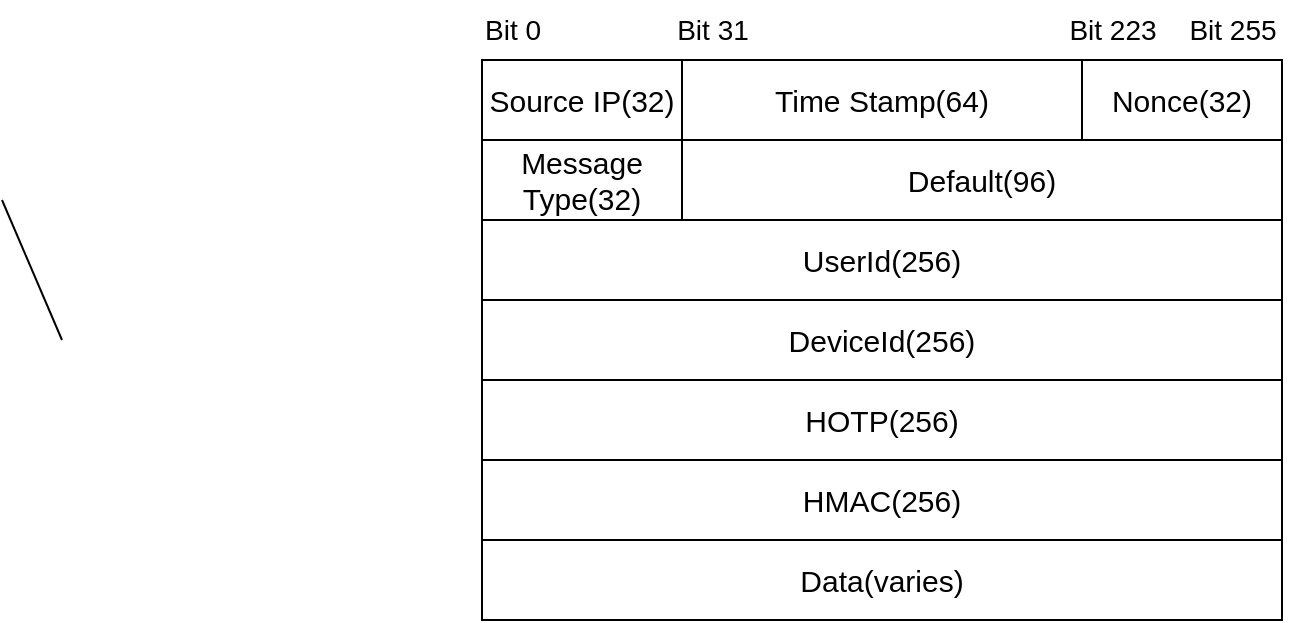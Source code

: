 <mxfile version="21.6.2" type="github">
  <diagram name="第 1 页" id="qGIdX1olKemFDS8tXgz6">
    <mxGraphModel dx="1816" dy="517" grid="1" gridSize="10" guides="1" tooltips="1" connect="1" arrows="1" fold="1" page="1" pageScale="1" pageWidth="827" pageHeight="1169" math="0" shadow="0">
      <root>
        <mxCell id="0" />
        <mxCell id="1" parent="0" />
        <mxCell id="s9OYYba4y8QbkQLgZbTi-2" value="&lt;font style=&quot;font-size: 15px;&quot;&gt;Source IP(32)&lt;/font&gt;" style="rounded=0;whiteSpace=wrap;html=1;" vertex="1" parent="1">
          <mxGeometry x="160" y="250" width="100" height="40" as="geometry" />
        </mxCell>
        <mxCell id="s9OYYba4y8QbkQLgZbTi-3" value="" style="endArrow=none;html=1;rounded=0;" edge="1" parent="1">
          <mxGeometry width="50" height="50" relative="1" as="geometry">
            <mxPoint x="-50" y="390" as="sourcePoint" />
            <mxPoint x="-80" y="320" as="targetPoint" />
          </mxGeometry>
        </mxCell>
        <mxCell id="s9OYYba4y8QbkQLgZbTi-4" value="&lt;font style=&quot;font-size: 15px;&quot;&gt;Time Stamp(64)&lt;/font&gt;" style="rounded=0;whiteSpace=wrap;html=1;" vertex="1" parent="1">
          <mxGeometry x="260" y="250" width="200" height="40" as="geometry" />
        </mxCell>
        <mxCell id="s9OYYba4y8QbkQLgZbTi-5" value="&lt;font style=&quot;font-size: 15px;&quot;&gt;Nonce(32)&lt;/font&gt;" style="rounded=0;whiteSpace=wrap;html=1;" vertex="1" parent="1">
          <mxGeometry x="460" y="250" width="100" height="40" as="geometry" />
        </mxCell>
        <mxCell id="s9OYYba4y8QbkQLgZbTi-6" value="&lt;font style=&quot;font-size: 15px;&quot;&gt;Message Type(32)&lt;/font&gt;" style="rounded=0;whiteSpace=wrap;html=1;" vertex="1" parent="1">
          <mxGeometry x="160" y="290" width="100" height="40" as="geometry" />
        </mxCell>
        <mxCell id="s9OYYba4y8QbkQLgZbTi-7" value="&lt;font style=&quot;font-size: 15px;&quot;&gt;Default(96)&lt;/font&gt;" style="rounded=0;whiteSpace=wrap;html=1;" vertex="1" parent="1">
          <mxGeometry x="260" y="290" width="300" height="40" as="geometry" />
        </mxCell>
        <mxCell id="s9OYYba4y8QbkQLgZbTi-8" value="&lt;font style=&quot;font-size: 15px;&quot;&gt;UserId(256)&lt;/font&gt;" style="rounded=0;whiteSpace=wrap;html=1;" vertex="1" parent="1">
          <mxGeometry x="160" y="330" width="400" height="40" as="geometry" />
        </mxCell>
        <mxCell id="s9OYYba4y8QbkQLgZbTi-9" value="&lt;font style=&quot;font-size: 15px;&quot;&gt;DeviceId(256)&lt;/font&gt;" style="rounded=0;whiteSpace=wrap;html=1;" vertex="1" parent="1">
          <mxGeometry x="160" y="370" width="400" height="40" as="geometry" />
        </mxCell>
        <mxCell id="s9OYYba4y8QbkQLgZbTi-10" value="&lt;font style=&quot;font-size: 15px;&quot;&gt;HOTP(256)&lt;/font&gt;" style="rounded=0;whiteSpace=wrap;html=1;" vertex="1" parent="1">
          <mxGeometry x="160" y="410" width="400" height="40" as="geometry" />
        </mxCell>
        <mxCell id="s9OYYba4y8QbkQLgZbTi-11" value="&lt;font style=&quot;font-size: 15px;&quot;&gt;HMAC(256)&lt;/font&gt;" style="rounded=0;whiteSpace=wrap;html=1;" vertex="1" parent="1">
          <mxGeometry x="160" y="450" width="400" height="40" as="geometry" />
        </mxCell>
        <mxCell id="s9OYYba4y8QbkQLgZbTi-12" value="&lt;font style=&quot;font-size: 15px;&quot;&gt;Data(varies)&lt;/font&gt;" style="rounded=0;whiteSpace=wrap;html=1;" vertex="1" parent="1">
          <mxGeometry x="160" y="490" width="400" height="40" as="geometry" />
        </mxCell>
        <mxCell id="s9OYYba4y8QbkQLgZbTi-13" value="&lt;font style=&quot;font-size: 14px;&quot;&gt;Bit 0&lt;/font&gt;" style="text;html=1;align=center;verticalAlign=middle;resizable=0;points=[];autosize=1;strokeColor=none;fillColor=none;" vertex="1" parent="1">
          <mxGeometry x="150" y="220" width="50" height="30" as="geometry" />
        </mxCell>
        <mxCell id="s9OYYba4y8QbkQLgZbTi-14" value="&lt;font style=&quot;font-size: 14px;&quot;&gt;Bit 31&lt;/font&gt;" style="text;html=1;align=center;verticalAlign=middle;resizable=0;points=[];autosize=1;strokeColor=none;fillColor=none;" vertex="1" parent="1">
          <mxGeometry x="245" y="220" width="60" height="30" as="geometry" />
        </mxCell>
        <mxCell id="s9OYYba4y8QbkQLgZbTi-15" value="&lt;font style=&quot;font-size: 14px;&quot;&gt;Bit 255&lt;/font&gt;" style="text;html=1;align=center;verticalAlign=middle;resizable=0;points=[];autosize=1;strokeColor=none;fillColor=none;" vertex="1" parent="1">
          <mxGeometry x="500" y="220" width="70" height="30" as="geometry" />
        </mxCell>
        <mxCell id="s9OYYba4y8QbkQLgZbTi-16" value="&lt;font style=&quot;font-size: 14px;&quot;&gt;Bit 223&lt;/font&gt;" style="text;html=1;align=center;verticalAlign=middle;resizable=0;points=[];autosize=1;strokeColor=none;fillColor=none;" vertex="1" parent="1">
          <mxGeometry x="440" y="220" width="70" height="30" as="geometry" />
        </mxCell>
      </root>
    </mxGraphModel>
  </diagram>
</mxfile>
